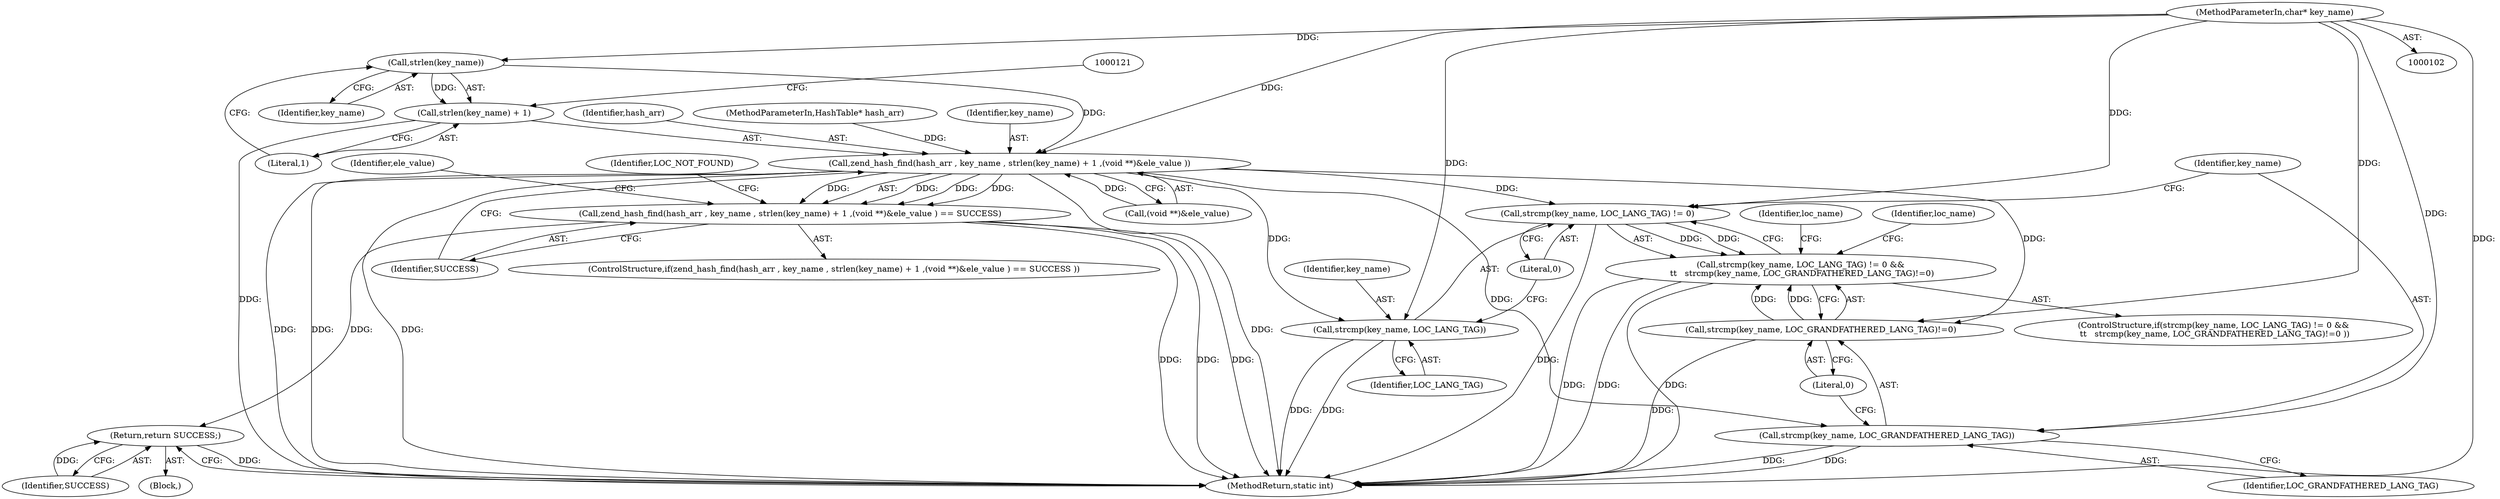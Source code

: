 digraph "0_php-src_97eff7eb57fc2320c267a949cffd622c38712484?w=1_15@API" {
"1000117" [label="(Call,strlen(key_name))"];
"1000105" [label="(MethodParameterIn,char* key_name)"];
"1000113" [label="(Call,zend_hash_find(hash_arr , key_name , strlen(key_name) + 1 ,(void **)&ele_value ))"];
"1000112" [label="(Call,zend_hash_find(hash_arr , key_name , strlen(key_name) + 1 ,(void **)&ele_value ) == SUCCESS)"];
"1000160" [label="(Return,return SUCCESS;)"];
"1000136" [label="(Call,strcmp(key_name, LOC_LANG_TAG) != 0)"];
"1000135" [label="(Call,strcmp(key_name, LOC_LANG_TAG) != 0 &&\n \t\t   strcmp(key_name, LOC_GRANDFATHERED_LANG_TAG)!=0)"];
"1000137" [label="(Call,strcmp(key_name, LOC_LANG_TAG))"];
"1000141" [label="(Call,strcmp(key_name, LOC_GRANDFATHERED_LANG_TAG)!=0)"];
"1000142" [label="(Call,strcmp(key_name, LOC_GRANDFATHERED_LANG_TAG))"];
"1000116" [label="(Call,strlen(key_name) + 1)"];
"1000116" [label="(Call,strlen(key_name) + 1)"];
"1000105" [label="(MethodParameterIn,char* key_name)"];
"1000164" [label="(MethodReturn,static int)"];
"1000112" [label="(Call,zend_hash_find(hash_arr , key_name , strlen(key_name) + 1 ,(void **)&ele_value ) == SUCCESS)"];
"1000114" [label="(Identifier,hash_arr)"];
"1000124" [label="(Identifier,SUCCESS)"];
"1000163" [label="(Identifier,LOC_NOT_FOUND)"];
"1000118" [label="(Identifier,key_name)"];
"1000129" [label="(Identifier,ele_value)"];
"1000141" [label="(Call,strcmp(key_name, LOC_GRANDFATHERED_LANG_TAG)!=0)"];
"1000138" [label="(Identifier,key_name)"];
"1000142" [label="(Call,strcmp(key_name, LOC_GRANDFATHERED_LANG_TAG))"];
"1000155" [label="(Identifier,loc_name)"];
"1000134" [label="(ControlStructure,if(strcmp(key_name, LOC_LANG_TAG) != 0 &&\n \t\t   strcmp(key_name, LOC_GRANDFATHERED_LANG_TAG)!=0 ))"];
"1000119" [label="(Literal,1)"];
"1000125" [label="(Block,)"];
"1000140" [label="(Literal,0)"];
"1000135" [label="(Call,strcmp(key_name, LOC_LANG_TAG) != 0 &&\n \t\t   strcmp(key_name, LOC_GRANDFATHERED_LANG_TAG)!=0)"];
"1000117" [label="(Call,strlen(key_name))"];
"1000143" [label="(Identifier,key_name)"];
"1000145" [label="(Literal,0)"];
"1000148" [label="(Identifier,loc_name)"];
"1000104" [label="(MethodParameterIn,HashTable* hash_arr)"];
"1000115" [label="(Identifier,key_name)"];
"1000111" [label="(ControlStructure,if(zend_hash_find(hash_arr , key_name , strlen(key_name) + 1 ,(void **)&ele_value ) == SUCCESS ))"];
"1000144" [label="(Identifier,LOC_GRANDFATHERED_LANG_TAG)"];
"1000139" [label="(Identifier,LOC_LANG_TAG)"];
"1000137" [label="(Call,strcmp(key_name, LOC_LANG_TAG))"];
"1000113" [label="(Call,zend_hash_find(hash_arr , key_name , strlen(key_name) + 1 ,(void **)&ele_value ))"];
"1000161" [label="(Identifier,SUCCESS)"];
"1000136" [label="(Call,strcmp(key_name, LOC_LANG_TAG) != 0)"];
"1000160" [label="(Return,return SUCCESS;)"];
"1000120" [label="(Call,(void **)&ele_value)"];
"1000117" -> "1000116"  [label="AST: "];
"1000117" -> "1000118"  [label="CFG: "];
"1000118" -> "1000117"  [label="AST: "];
"1000119" -> "1000117"  [label="CFG: "];
"1000117" -> "1000113"  [label="DDG: "];
"1000117" -> "1000116"  [label="DDG: "];
"1000105" -> "1000117"  [label="DDG: "];
"1000105" -> "1000102"  [label="AST: "];
"1000105" -> "1000164"  [label="DDG: "];
"1000105" -> "1000113"  [label="DDG: "];
"1000105" -> "1000136"  [label="DDG: "];
"1000105" -> "1000137"  [label="DDG: "];
"1000105" -> "1000141"  [label="DDG: "];
"1000105" -> "1000142"  [label="DDG: "];
"1000113" -> "1000112"  [label="AST: "];
"1000113" -> "1000120"  [label="CFG: "];
"1000114" -> "1000113"  [label="AST: "];
"1000115" -> "1000113"  [label="AST: "];
"1000116" -> "1000113"  [label="AST: "];
"1000120" -> "1000113"  [label="AST: "];
"1000124" -> "1000113"  [label="CFG: "];
"1000113" -> "1000164"  [label="DDG: "];
"1000113" -> "1000164"  [label="DDG: "];
"1000113" -> "1000164"  [label="DDG: "];
"1000113" -> "1000164"  [label="DDG: "];
"1000113" -> "1000112"  [label="DDG: "];
"1000113" -> "1000112"  [label="DDG: "];
"1000113" -> "1000112"  [label="DDG: "];
"1000113" -> "1000112"  [label="DDG: "];
"1000104" -> "1000113"  [label="DDG: "];
"1000120" -> "1000113"  [label="DDG: "];
"1000113" -> "1000136"  [label="DDG: "];
"1000113" -> "1000137"  [label="DDG: "];
"1000113" -> "1000141"  [label="DDG: "];
"1000113" -> "1000142"  [label="DDG: "];
"1000112" -> "1000111"  [label="AST: "];
"1000112" -> "1000124"  [label="CFG: "];
"1000124" -> "1000112"  [label="AST: "];
"1000129" -> "1000112"  [label="CFG: "];
"1000163" -> "1000112"  [label="CFG: "];
"1000112" -> "1000164"  [label="DDG: "];
"1000112" -> "1000164"  [label="DDG: "];
"1000112" -> "1000164"  [label="DDG: "];
"1000112" -> "1000160"  [label="DDG: "];
"1000160" -> "1000125"  [label="AST: "];
"1000160" -> "1000161"  [label="CFG: "];
"1000161" -> "1000160"  [label="AST: "];
"1000164" -> "1000160"  [label="CFG: "];
"1000160" -> "1000164"  [label="DDG: "];
"1000161" -> "1000160"  [label="DDG: "];
"1000136" -> "1000135"  [label="AST: "];
"1000136" -> "1000140"  [label="CFG: "];
"1000137" -> "1000136"  [label="AST: "];
"1000140" -> "1000136"  [label="AST: "];
"1000143" -> "1000136"  [label="CFG: "];
"1000135" -> "1000136"  [label="CFG: "];
"1000136" -> "1000164"  [label="DDG: "];
"1000136" -> "1000135"  [label="DDG: "];
"1000136" -> "1000135"  [label="DDG: "];
"1000135" -> "1000134"  [label="AST: "];
"1000135" -> "1000141"  [label="CFG: "];
"1000141" -> "1000135"  [label="AST: "];
"1000148" -> "1000135"  [label="CFG: "];
"1000155" -> "1000135"  [label="CFG: "];
"1000135" -> "1000164"  [label="DDG: "];
"1000135" -> "1000164"  [label="DDG: "];
"1000135" -> "1000164"  [label="DDG: "];
"1000141" -> "1000135"  [label="DDG: "];
"1000141" -> "1000135"  [label="DDG: "];
"1000137" -> "1000139"  [label="CFG: "];
"1000138" -> "1000137"  [label="AST: "];
"1000139" -> "1000137"  [label="AST: "];
"1000140" -> "1000137"  [label="CFG: "];
"1000137" -> "1000164"  [label="DDG: "];
"1000137" -> "1000164"  [label="DDG: "];
"1000141" -> "1000145"  [label="CFG: "];
"1000142" -> "1000141"  [label="AST: "];
"1000145" -> "1000141"  [label="AST: "];
"1000141" -> "1000164"  [label="DDG: "];
"1000142" -> "1000144"  [label="CFG: "];
"1000143" -> "1000142"  [label="AST: "];
"1000144" -> "1000142"  [label="AST: "];
"1000145" -> "1000142"  [label="CFG: "];
"1000142" -> "1000164"  [label="DDG: "];
"1000142" -> "1000164"  [label="DDG: "];
"1000116" -> "1000119"  [label="CFG: "];
"1000119" -> "1000116"  [label="AST: "];
"1000121" -> "1000116"  [label="CFG: "];
"1000116" -> "1000164"  [label="DDG: "];
}
